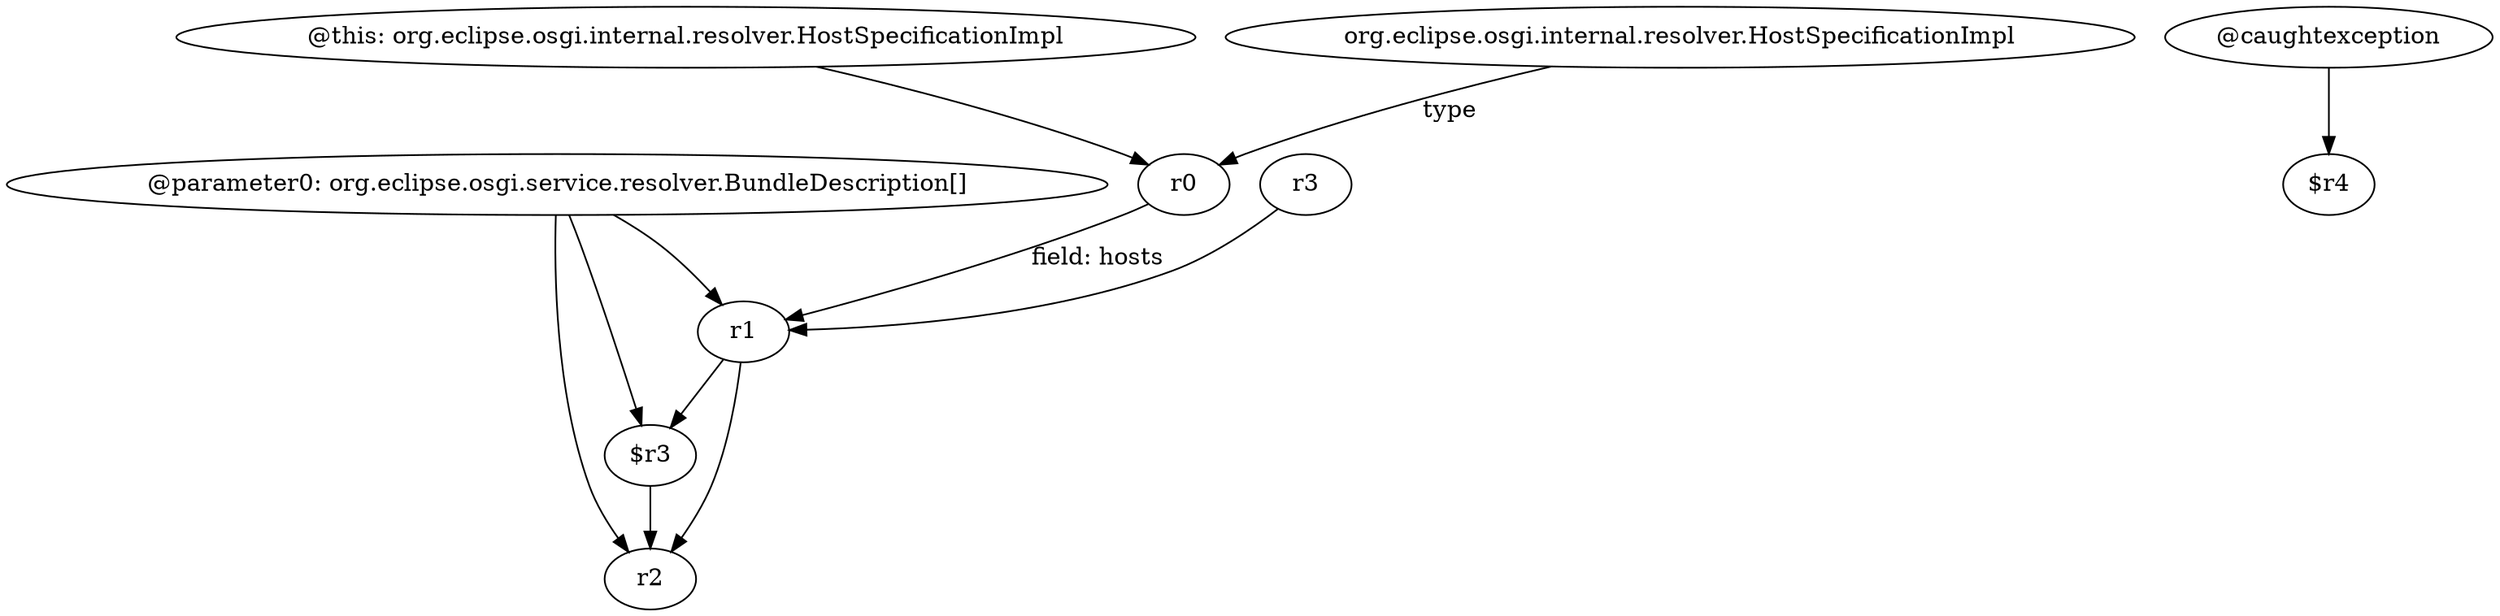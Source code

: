 digraph g {
0[label="$r3"]
1[label="r2"]
0->1[label=""]
2[label="@parameter0: org.eclipse.osgi.service.resolver.BundleDescription[]"]
3[label="r1"]
2->3[label=""]
3->0[label=""]
2->1[label=""]
4[label="r3"]
4->3[label=""]
2->0[label=""]
5[label="@this: org.eclipse.osgi.internal.resolver.HostSpecificationImpl"]
6[label="r0"]
5->6[label=""]
6->3[label="field: hosts"]
7[label="@caughtexception"]
8[label="$r4"]
7->8[label=""]
3->1[label=""]
9[label="org.eclipse.osgi.internal.resolver.HostSpecificationImpl"]
9->6[label="type"]
}